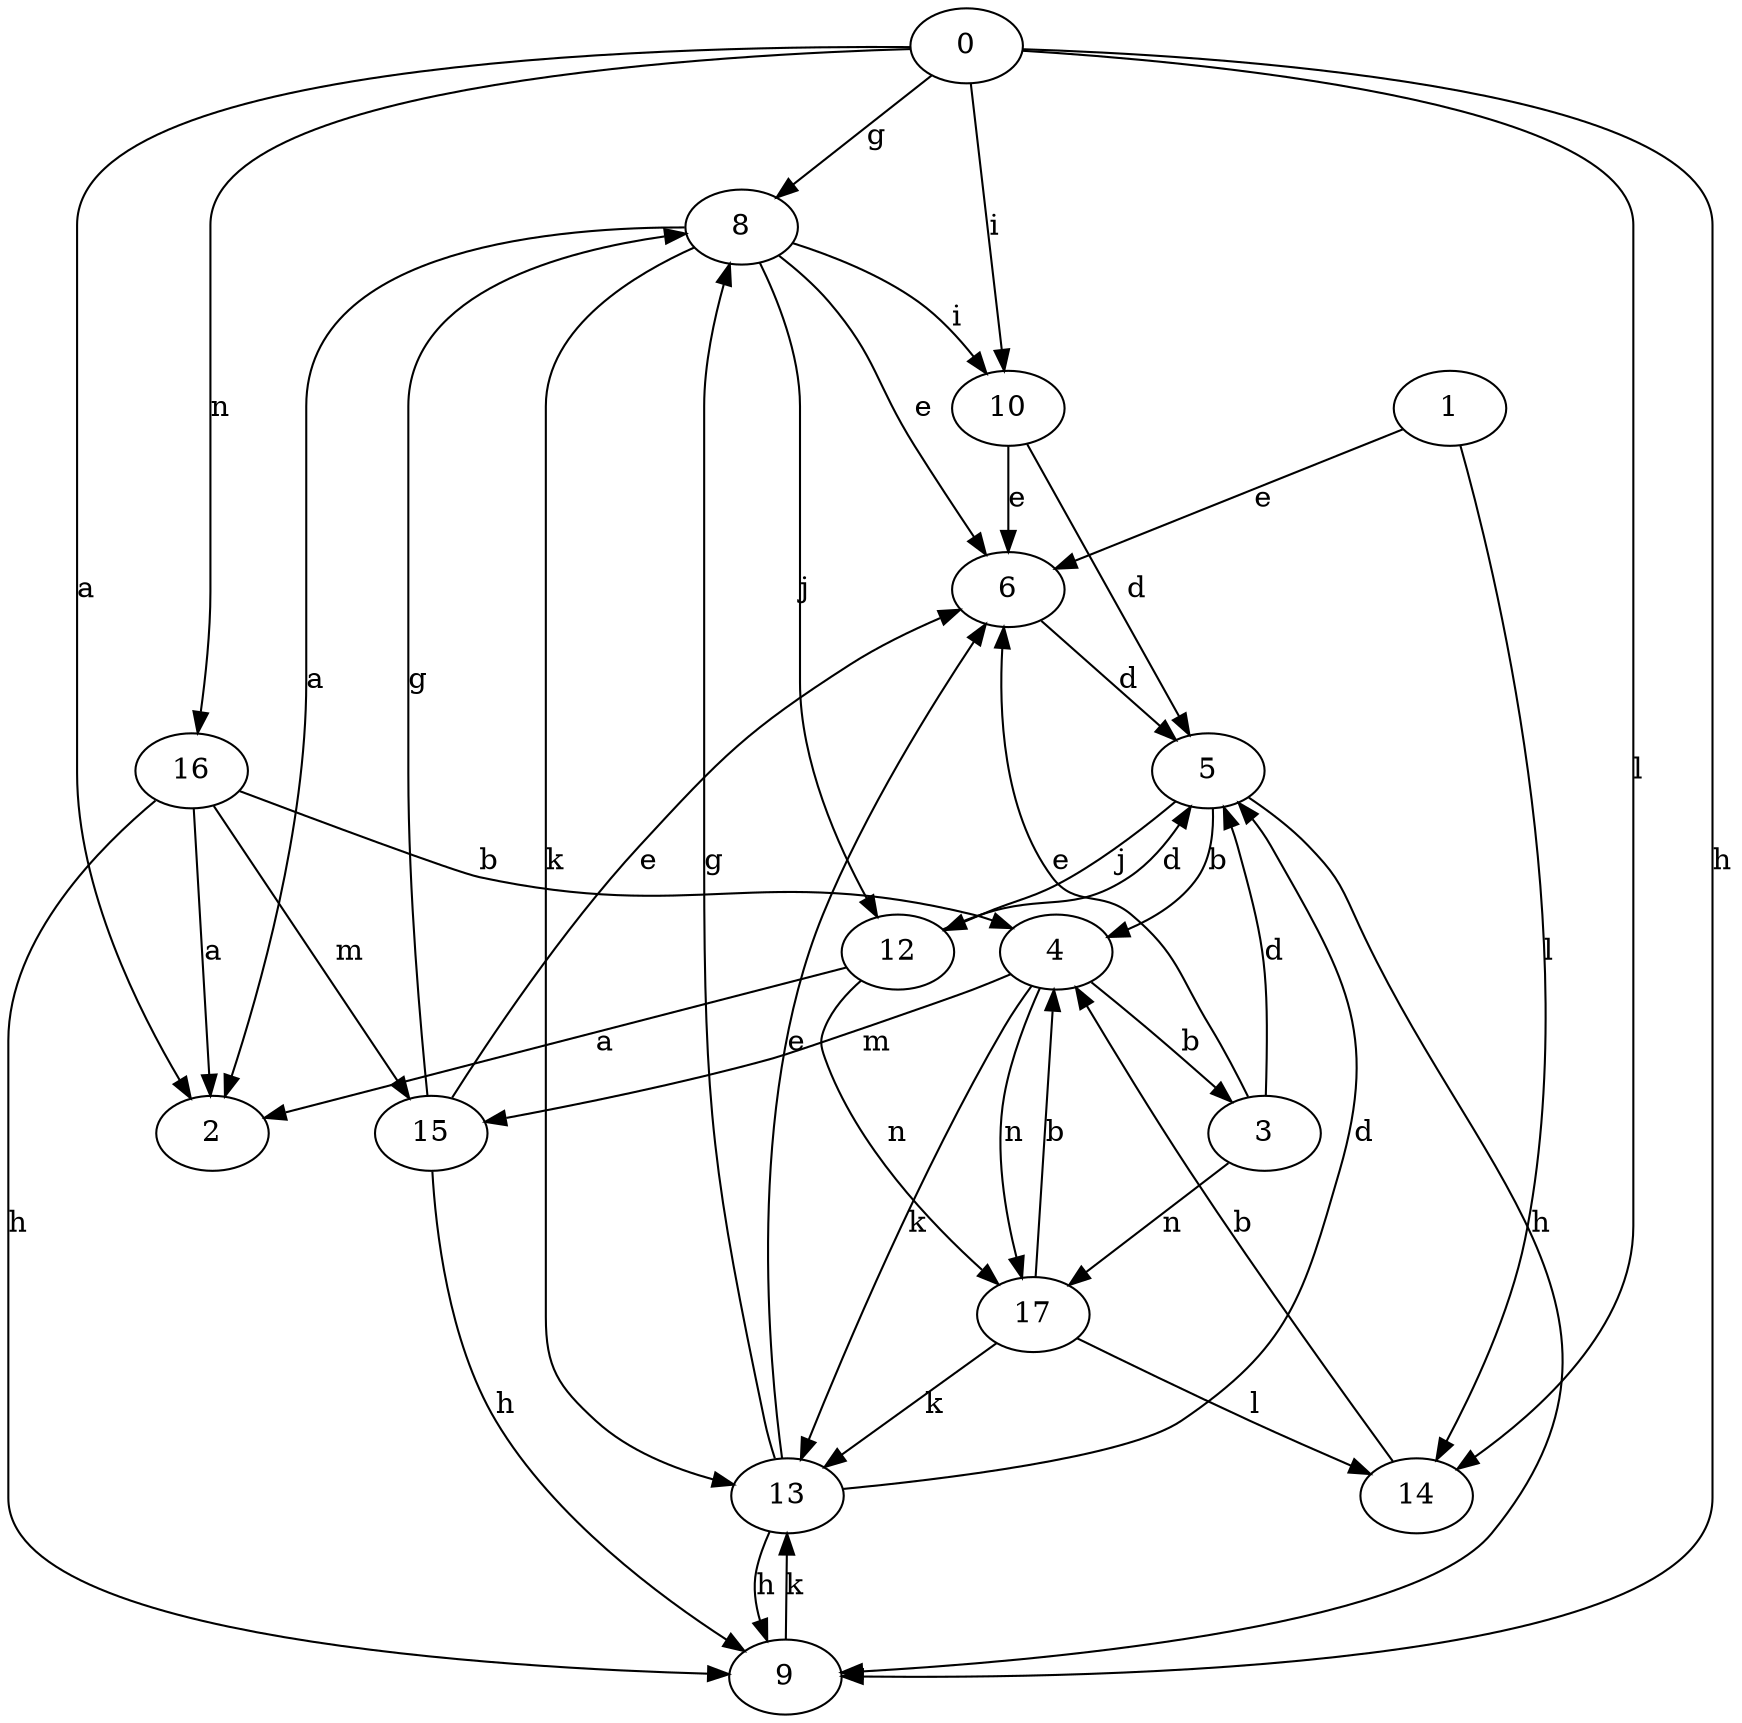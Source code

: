 strict digraph  {
2;
3;
4;
0;
5;
6;
1;
8;
9;
10;
12;
13;
14;
15;
16;
17;
3 -> 5  [label=d];
3 -> 6  [label=e];
3 -> 17  [label=n];
4 -> 3  [label=b];
4 -> 13  [label=k];
4 -> 15  [label=m];
4 -> 17  [label=n];
0 -> 2  [label=a];
0 -> 8  [label=g];
0 -> 9  [label=h];
0 -> 10  [label=i];
0 -> 14  [label=l];
0 -> 16  [label=n];
5 -> 4  [label=b];
5 -> 9  [label=h];
5 -> 12  [label=j];
6 -> 5  [label=d];
1 -> 6  [label=e];
1 -> 14  [label=l];
8 -> 2  [label=a];
8 -> 6  [label=e];
8 -> 10  [label=i];
8 -> 12  [label=j];
8 -> 13  [label=k];
9 -> 13  [label=k];
10 -> 5  [label=d];
10 -> 6  [label=e];
12 -> 2  [label=a];
12 -> 5  [label=d];
12 -> 17  [label=n];
13 -> 5  [label=d];
13 -> 6  [label=e];
13 -> 8  [label=g];
13 -> 9  [label=h];
14 -> 4  [label=b];
15 -> 6  [label=e];
15 -> 8  [label=g];
15 -> 9  [label=h];
16 -> 2  [label=a];
16 -> 4  [label=b];
16 -> 9  [label=h];
16 -> 15  [label=m];
17 -> 4  [label=b];
17 -> 13  [label=k];
17 -> 14  [label=l];
}

